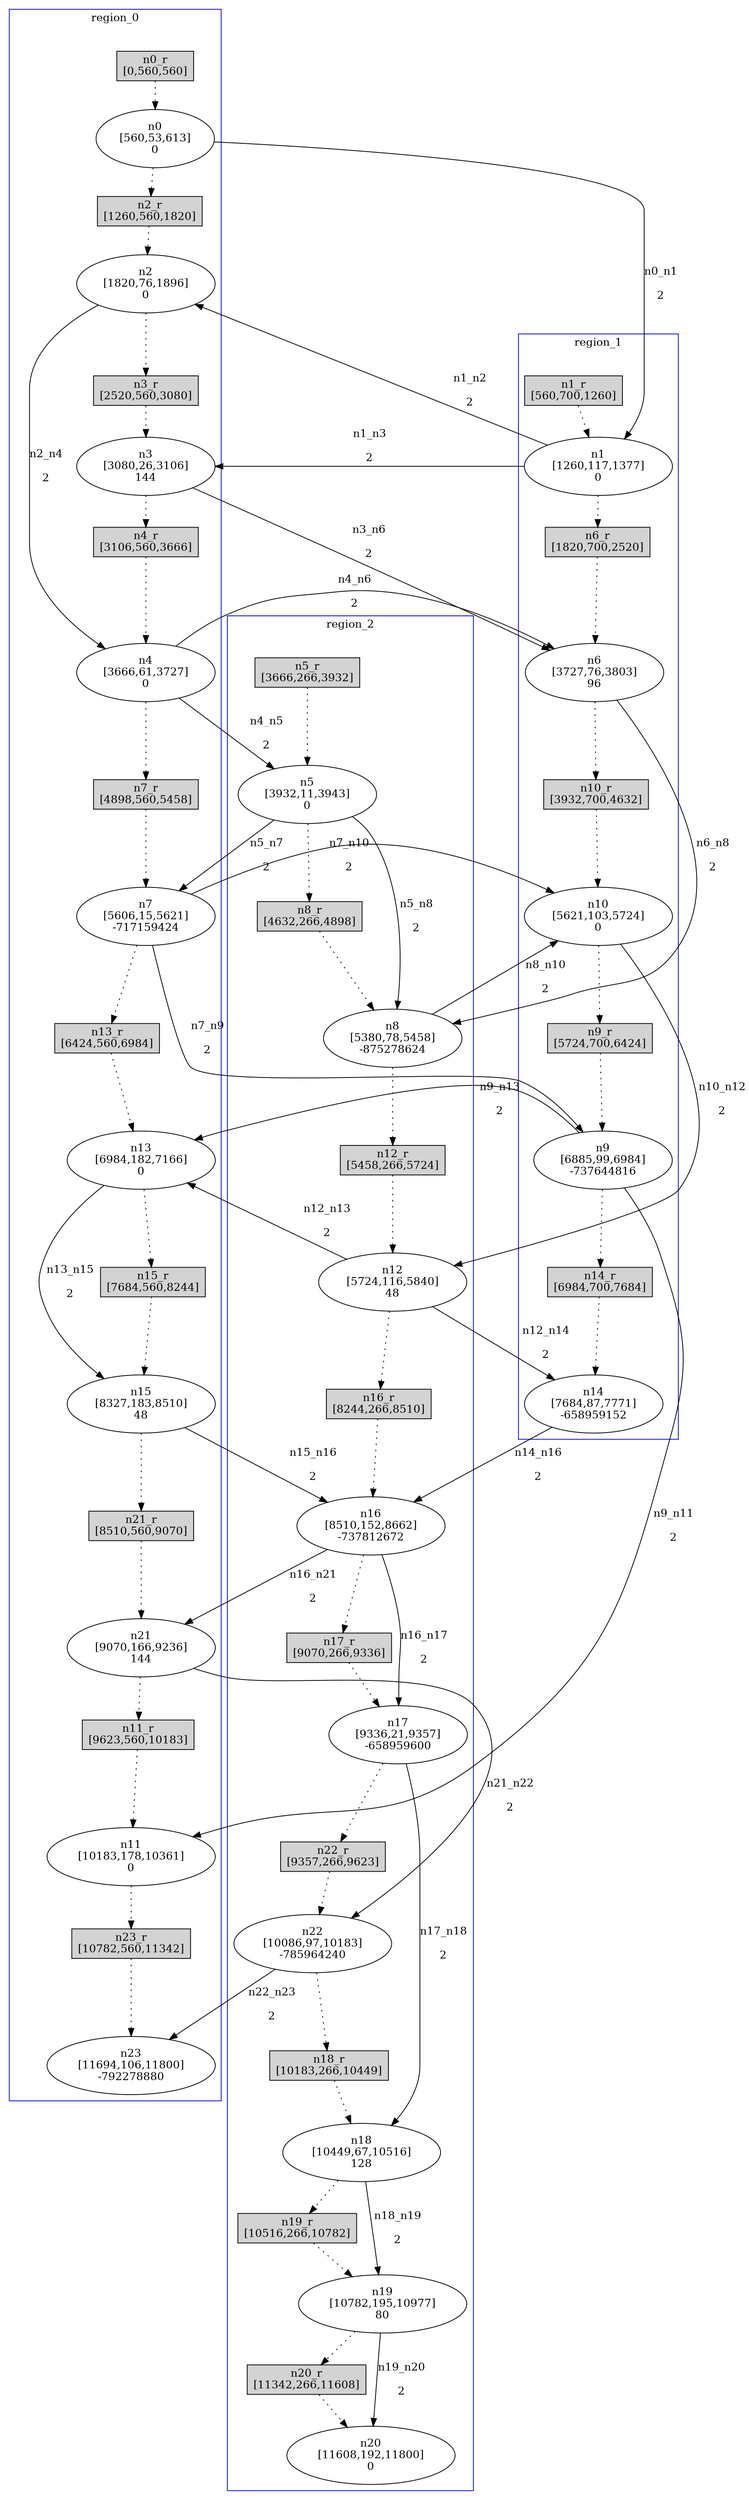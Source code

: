 //3-LSsolveMIPnSolStatus 9.
//4-SL 11800.
//5-LSsolveMIPsolveTime(double) 1800.04.
//6-reconfigurateNum(int) 24.
//7-reconfigurateTime(int) 11494.
digraph test_0 {
	size="28,40";
	subgraph cluster0 {
		stytle=filled;
		color=blue;
		label=region_0;
		n0_r [ shape = box, style = filled, label = "n0_r\n[0,560,560]" ];
		n0 [ label="n0\n[560,53,613]\n0" ];
		n0_r -> n0 [ style = dotted ];
		n2_r [ shape = box, style = filled, label = "n2_r\n[1260,560,1820]" ];
		n2 [ label="n2\n[1820,76,1896]\n0" ];
		n2_r -> n2 [ style = dotted ];
		n3_r [ shape = box, style = filled, label = "n3_r\n[2520,560,3080]" ];
		n3 [ label="n3\n[3080,26,3106]\n144" ];
		n3_r -> n3 [ style = dotted ];
		n4_r [ shape = box, style = filled, label = "n4_r\n[3106,560,3666]" ];
		n4 [ label="n4\n[3666,61,3727]\n0" ];
		n4_r -> n4 [ style = dotted ];
		n7_r [ shape = box, style = filled, label = "n7_r\n[4898,560,5458]" ];
		n7 [ label="n7\n[5606,15,5621]\n-717159424" ];
		n7_r -> n7 [ style = dotted ];
		n13_r [ shape = box, style = filled, label = "n13_r\n[6424,560,6984]" ];
		n13 [ label="n13\n[6984,182,7166]\n0" ];
		n13_r -> n13 [ style = dotted ];
		n15_r [ shape = box, style = filled, label = "n15_r\n[7684,560,8244]" ];
		n15 [ label="n15\n[8327,183,8510]\n48" ];
		n15_r -> n15 [ style = dotted ];
		n21_r [ shape = box, style = filled, label = "n21_r\n[8510,560,9070]" ];
		n21 [ label="n21\n[9070,166,9236]\n144" ];
		n21_r -> n21 [ style = dotted ];
		n11_r [ shape = box, style = filled, label = "n11_r\n[9623,560,10183]" ];
		n11 [ label="n11\n[10183,178,10361]\n0" ];
		n11_r -> n11 [ style = dotted ];
		n23_r [ shape = box, style = filled, label = "n23_r\n[10782,560,11342]" ];
		n23 [ label="n23\n[11694,106,11800]\n-792278880" ];
		n23_r -> n23 [ style = dotted ];
		n0 -> n2_r [ style = dotted ];
		n2 -> n3_r [ style = dotted ];
		n3 -> n4_r [ style = dotted ];
		n4 -> n7_r [ style = dotted ];
		n7 -> n13_r [ style = dotted ];
		n13 -> n15_r [ style = dotted ];
		n15 -> n21_r [ style = dotted ];
		n21 -> n11_r [ style = dotted ];
		n11 -> n23_r [ style = dotted ];
	}
	subgraph cluster1 {
		stytle=filled;
		color=blue;
		label=region_1;
		n1_r [ shape = box, style = filled, label = "n1_r\n[560,700,1260]" ];
		n1 [ label="n1\n[1260,117,1377]\n0" ];
		n1_r -> n1 [ style = dotted ];
		n6_r [ shape = box, style = filled, label = "n6_r\n[1820,700,2520]" ];
		n6 [ label="n6\n[3727,76,3803]\n96" ];
		n6_r -> n6 [ style = dotted ];
		n10_r [ shape = box, style = filled, label = "n10_r\n[3932,700,4632]" ];
		n10 [ label="n10\n[5621,103,5724]\n0" ];
		n10_r -> n10 [ style = dotted ];
		n9_r [ shape = box, style = filled, label = "n9_r\n[5724,700,6424]" ];
		n9 [ label="n9\n[6885,99,6984]\n-737644816" ];
		n9_r -> n9 [ style = dotted ];
		n14_r [ shape = box, style = filled, label = "n14_r\n[6984,700,7684]" ];
		n14 [ label="n14\n[7684,87,7771]\n-658959152" ];
		n14_r -> n14 [ style = dotted ];
		n1 -> n6_r [ style = dotted ];
		n6 -> n10_r [ style = dotted ];
		n10 -> n9_r [ style = dotted ];
		n9 -> n14_r [ style = dotted ];
	}
	subgraph cluster2 {
		stytle=filled;
		color=blue;
		label=region_2;
		n5_r [ shape = box, style = filled, label = "n5_r\n[3666,266,3932]" ];
		n5 [ label="n5\n[3932,11,3943]\n0" ];
		n5_r -> n5 [ style = dotted ];
		n8_r [ shape = box, style = filled, label = "n8_r\n[4632,266,4898]" ];
		n8 [ label="n8\n[5380,78,5458]\n-875278624" ];
		n8_r -> n8 [ style = dotted ];
		n12_r [ shape = box, style = filled, label = "n12_r\n[5458,266,5724]" ];
		n12 [ label="n12\n[5724,116,5840]\n48" ];
		n12_r -> n12 [ style = dotted ];
		n16_r [ shape = box, style = filled, label = "n16_r\n[8244,266,8510]" ];
		n16 [ label="n16\n[8510,152,8662]\n-737812672" ];
		n16_r -> n16 [ style = dotted ];
		n17_r [ shape = box, style = filled, label = "n17_r\n[9070,266,9336]" ];
		n17 [ label="n17\n[9336,21,9357]\n-658959600" ];
		n17_r -> n17 [ style = dotted ];
		n22_r [ shape = box, style = filled, label = "n22_r\n[9357,266,9623]" ];
		n22 [ label="n22\n[10086,97,10183]\n-785964240" ];
		n22_r -> n22 [ style = dotted ];
		n18_r [ shape = box, style = filled, label = "n18_r\n[10183,266,10449]" ];
		n18 [ label="n18\n[10449,67,10516]\n128" ];
		n18_r -> n18 [ style = dotted ];
		n19_r [ shape = box, style = filled, label = "n19_r\n[10516,266,10782]" ];
		n19 [ label="n19\n[10782,195,10977]\n80" ];
		n19_r -> n19 [ style = dotted ];
		n20_r [ shape = box, style = filled, label = "n20_r\n[11342,266,11608]" ];
		n20 [ label="n20\n[11608,192,11800]\n0" ];
		n20_r -> n20 [ style = dotted ];
		n5 -> n8_r [ style = dotted ];
		n8 -> n12_r [ style = dotted ];
		n12 -> n16_r [ style = dotted ];
		n16 -> n17_r [ style = dotted ];
		n17 -> n22_r [ style = dotted ];
		n22 -> n18_r [ style = dotted ];
		n18 -> n19_r [ style = dotted ];
		n19 -> n20_r [ style = dotted ];
	}
	n0 -> n1 [ label="n0_n1\n2" ];
	n1 -> n2 [ label="n1_n2\n2" ];
	n1 -> n3 [ label="n1_n3\n2" ];
	n2 -> n4 [ label="n2_n4\n2" ];
	n3 -> n6 [ label="n3_n6\n2" ];
	n4 -> n5 [ label="n4_n5\n2" ];
	n4 -> n6 [ label="n4_n6\n2" ];
	n6 -> n8 [ label="n6_n8\n2" ];
	n5 -> n7 [ label="n5_n7\n2" ];
	n5 -> n8 [ label="n5_n8\n2" ];
	n7 -> n9 [ label="n7_n9\n2" ];
	n7 -> n10 [ label="n7_n10\n2" ];
	n8 -> n10 [ label="n8_n10\n2" ];
	n9 -> n11 [ label="n9_n11\n2" ];
	n9 -> n13 [ label="n9_n13\n2" ];
	n10 -> n12 [ label="n10_n12\n2" ];
	n13 -> n15 [ label="n13_n15\n2" ];
	n12 -> n13 [ label="n12_n13\n2" ];
	n12 -> n14 [ label="n12_n14\n2" ];
	n14 -> n16 [ label="n14_n16\n2" ];
	n15 -> n16 [ label="n15_n16\n2" ];
	n16 -> n17 [ label="n16_n17\n2" ];
	n16 -> n21 [ label="n16_n21\n2" ];
	n17 -> n18 [ label="n17_n18\n2" ];
	n21 -> n22 [ label="n21_n22\n2" ];
	n18 -> n19 [ label="n18_n19\n2" ];
	n19 -> n20 [ label="n19_n20\n2" ];
	n22 -> n23 [ label="n22_n23\n2" ];
}
